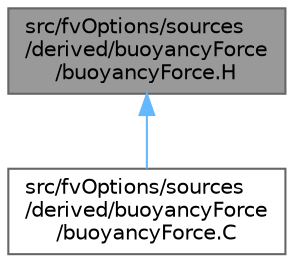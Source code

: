 digraph "src/fvOptions/sources/derived/buoyancyForce/buoyancyForce.H"
{
 // LATEX_PDF_SIZE
  bgcolor="transparent";
  edge [fontname=Helvetica,fontsize=10,labelfontname=Helvetica,labelfontsize=10];
  node [fontname=Helvetica,fontsize=10,shape=box,height=0.2,width=0.4];
  Node1 [id="Node000001",label="src/fvOptions/sources\l/derived/buoyancyForce\l/buoyancyForce.H",height=0.2,width=0.4,color="gray40", fillcolor="grey60", style="filled", fontcolor="black",tooltip=" "];
  Node1 -> Node2 [id="edge1_Node000001_Node000002",dir="back",color="steelblue1",style="solid",tooltip=" "];
  Node2 [id="Node000002",label="src/fvOptions/sources\l/derived/buoyancyForce\l/buoyancyForce.C",height=0.2,width=0.4,color="grey40", fillcolor="white", style="filled",URL="$buoyancyForce_8C.html",tooltip=" "];
}

